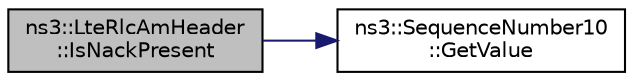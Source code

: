 digraph "ns3::LteRlcAmHeader::IsNackPresent"
{
 // LATEX_PDF_SIZE
  edge [fontname="Helvetica",fontsize="10",labelfontname="Helvetica",labelfontsize="10"];
  node [fontname="Helvetica",fontsize="10",shape=record];
  rankdir="LR";
  Node1 [label="ns3::LteRlcAmHeader\l::IsNackPresent",height=0.2,width=0.4,color="black", fillcolor="grey75", style="filled", fontcolor="black",tooltip=" "];
  Node1 -> Node2 [color="midnightblue",fontsize="10",style="solid",fontname="Helvetica"];
  Node2 [label="ns3::SequenceNumber10\l::GetValue",height=0.2,width=0.4,color="black", fillcolor="white", style="filled",URL="$classns3_1_1_sequence_number10.html#a595bc56fb49b0ec88f5cffc34eacca74",tooltip="Extracts the numeric value of the sequence number."];
}
